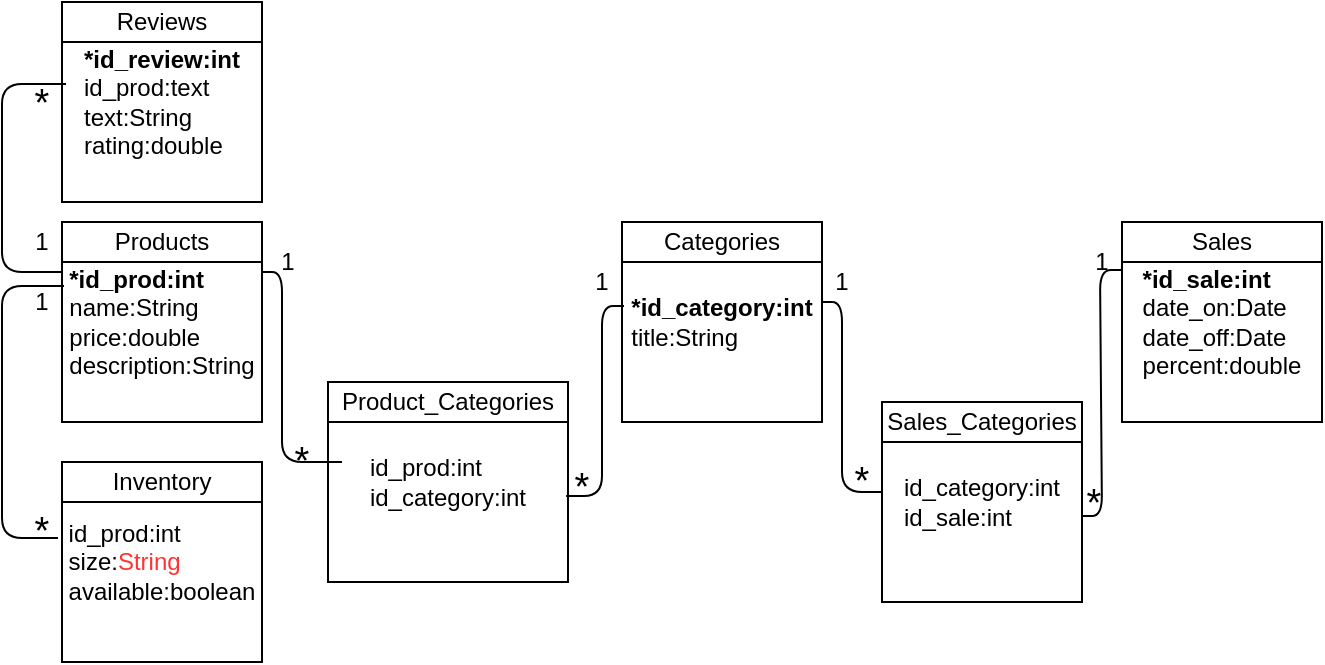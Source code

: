 <mxfile version="13.3.7" type="device"><diagram id="rbrwyUsZFdhbfDKjeJ5W" name="Page-1"><mxGraphModel dx="770" dy="559" grid="0" gridSize="10" guides="1" tooltips="1" connect="1" arrows="1" fold="1" page="1" pageScale="1" pageWidth="827" pageHeight="1169" math="0" shadow="0"><root><mxCell id="0"/><mxCell id="1" parent="0"/><mxCell id="4hlyAq234qrzfCpJDZel-2" value="&lt;div style=&quot;text-align: justify&quot;&gt;&lt;b&gt;*id_prod:int&lt;/b&gt;&lt;/div&gt;&lt;div style=&quot;text-align: justify&quot;&gt;name:String&lt;/div&gt;&lt;div style=&quot;text-align: justify&quot;&gt;price:double&lt;/div&gt;&lt;div style=&quot;text-align: justify&quot;&gt;description:String&lt;/div&gt;" style="shape=internalStorage;whiteSpace=wrap;html=1;backgroundOutline=1;dx=0;dy=20;" vertex="1" parent="1"><mxGeometry x="121" y="144" width="100" height="100" as="geometry"/></mxCell><mxCell id="4hlyAq234qrzfCpJDZel-3" value="Products" style="text;html=1;strokeColor=none;fillColor=none;align=center;verticalAlign=middle;whiteSpace=wrap;rounded=0;" vertex="1" parent="1"><mxGeometry x="151" y="144" width="40" height="20" as="geometry"/></mxCell><mxCell id="4hlyAq234qrzfCpJDZel-4" value="&lt;div style=&quot;text-align: justify&quot;&gt;id_prod:int&lt;/div&gt;&lt;div style=&quot;text-align: justify&quot;&gt;size:&lt;font color=&quot;#ff3333&quot;&gt;String&lt;/font&gt;&lt;/div&gt;&lt;div style=&quot;text-align: justify&quot;&gt;available:boolean&lt;/div&gt;" style="shape=internalStorage;whiteSpace=wrap;html=1;backgroundOutline=1;dx=0;dy=20;" vertex="1" parent="1"><mxGeometry x="121" y="264" width="100" height="100" as="geometry"/></mxCell><mxCell id="4hlyAq234qrzfCpJDZel-5" value="Inventory" style="text;html=1;strokeColor=none;fillColor=none;align=center;verticalAlign=middle;whiteSpace=wrap;rounded=0;" vertex="1" parent="1"><mxGeometry x="151" y="264" width="40" height="20" as="geometry"/></mxCell><mxCell id="4hlyAq234qrzfCpJDZel-6" value="&lt;div style=&quot;text-align: justify&quot;&gt;&lt;b&gt;*id_review:int&lt;/b&gt;&lt;/div&gt;&lt;div style=&quot;text-align: justify&quot;&gt;id_prod:text&lt;/div&gt;&lt;div style=&quot;text-align: justify&quot;&gt;text:String&lt;/div&gt;&lt;div style=&quot;text-align: justify&quot;&gt;rating:double&lt;/div&gt;" style="shape=internalStorage;whiteSpace=wrap;html=1;backgroundOutline=1;dx=0;dy=20;" vertex="1" parent="1"><mxGeometry x="121" y="34" width="100" height="100" as="geometry"/></mxCell><mxCell id="4hlyAq234qrzfCpJDZel-7" value="Reviews" style="text;html=1;strokeColor=none;fillColor=none;align=center;verticalAlign=middle;whiteSpace=wrap;rounded=0;" vertex="1" parent="1"><mxGeometry x="151" y="34" width="40" height="20" as="geometry"/></mxCell><mxCell id="4hlyAq234qrzfCpJDZel-10" value="&lt;div style=&quot;text-align: justify&quot;&gt;id_prod:int&lt;/div&gt;&lt;div style=&quot;text-align: justify&quot;&gt;id_category:int&lt;/div&gt;" style="shape=internalStorage;whiteSpace=wrap;html=1;backgroundOutline=1;dx=0;dy=20;" vertex="1" parent="1"><mxGeometry x="254" y="224" width="120" height="100" as="geometry"/></mxCell><mxCell id="4hlyAq234qrzfCpJDZel-11" value="Product_Categories" style="text;html=1;strokeColor=none;fillColor=none;align=center;verticalAlign=middle;whiteSpace=wrap;rounded=0;" vertex="1" parent="1"><mxGeometry x="294" y="224" width="40" height="20" as="geometry"/></mxCell><mxCell id="4hlyAq234qrzfCpJDZel-12" value="&lt;div style=&quot;text-align: justify&quot;&gt;&lt;b&gt;*id_category:int&lt;/b&gt;&lt;/div&gt;&lt;div style=&quot;text-align: justify&quot;&gt;title:String&lt;/div&gt;" style="shape=internalStorage;whiteSpace=wrap;html=1;backgroundOutline=1;dx=0;dy=20;" vertex="1" parent="1"><mxGeometry x="401" y="144" width="100" height="100" as="geometry"/></mxCell><mxCell id="4hlyAq234qrzfCpJDZel-13" value="Categories" style="text;html=1;strokeColor=none;fillColor=none;align=center;verticalAlign=middle;whiteSpace=wrap;rounded=0;" vertex="1" parent="1"><mxGeometry x="431" y="144" width="40" height="20" as="geometry"/></mxCell><mxCell id="4hlyAq234qrzfCpJDZel-14" value="&lt;div style=&quot;text-align: justify&quot;&gt;id_category:int&lt;/div&gt;&lt;div style=&quot;text-align: justify&quot;&gt;id_sale:int&lt;/div&gt;" style="shape=internalStorage;whiteSpace=wrap;html=1;backgroundOutline=1;dx=0;dy=20;" vertex="1" parent="1"><mxGeometry x="531" y="234" width="100" height="100" as="geometry"/></mxCell><mxCell id="4hlyAq234qrzfCpJDZel-15" value="Sales_Categories" style="text;html=1;strokeColor=none;fillColor=none;align=center;verticalAlign=middle;whiteSpace=wrap;rounded=0;" vertex="1" parent="1"><mxGeometry x="561" y="234" width="40" height="20" as="geometry"/></mxCell><mxCell id="4hlyAq234qrzfCpJDZel-18" value="&lt;div style=&quot;text-align: justify&quot;&gt;&lt;b&gt;*id_sale:int&lt;/b&gt;&lt;/div&gt;&lt;div style=&quot;text-align: justify&quot;&gt;date_on:Date&lt;/div&gt;&lt;div style=&quot;text-align: justify&quot;&gt;date_off:Date&lt;/div&gt;&lt;div style=&quot;text-align: justify&quot;&gt;percent:double&lt;/div&gt;" style="shape=internalStorage;whiteSpace=wrap;html=1;backgroundOutline=1;dx=0;dy=20;" vertex="1" parent="1"><mxGeometry x="651" y="144" width="100" height="100" as="geometry"/></mxCell><mxCell id="4hlyAq234qrzfCpJDZel-19" value="Sales" style="text;html=1;strokeColor=none;fillColor=none;align=center;verticalAlign=middle;whiteSpace=wrap;rounded=0;" vertex="1" parent="1"><mxGeometry x="681" y="144" width="40" height="20" as="geometry"/></mxCell><mxCell id="4hlyAq234qrzfCpJDZel-20" value="" style="endArrow=none;html=1;entryX=0.01;entryY=0.32;entryDx=0;entryDy=0;exitX=-0.02;exitY=0.38;exitDx=0;exitDy=0;exitPerimeter=0;entryPerimeter=0;" edge="1" parent="1" source="4hlyAq234qrzfCpJDZel-4" target="4hlyAq234qrzfCpJDZel-2"><mxGeometry width="50" height="50" relative="1" as="geometry"><mxPoint x="111" y="214" as="sourcePoint"/><mxPoint x="161" y="164" as="targetPoint"/><Array as="points"><mxPoint x="91" y="302"/><mxPoint x="91" y="176"/></Array></mxGeometry></mxCell><mxCell id="4hlyAq234qrzfCpJDZel-21" value="" style="endArrow=none;html=1;entryX=0.02;entryY=0.41;entryDx=0;entryDy=0;exitX=0;exitY=0.25;exitDx=0;exitDy=0;entryPerimeter=0;" edge="1" parent="1" source="4hlyAq234qrzfCpJDZel-2" target="4hlyAq234qrzfCpJDZel-6"><mxGeometry width="50" height="50" relative="1" as="geometry"><mxPoint x="91" y="174" as="sourcePoint"/><mxPoint x="151" y="54" as="targetPoint"/><Array as="points"><mxPoint x="91" y="169"/><mxPoint x="91" y="75"/></Array></mxGeometry></mxCell><mxCell id="4hlyAq234qrzfCpJDZel-22" value="" style="endArrow=none;html=1;entryX=1;entryY=0.25;entryDx=0;entryDy=0;" edge="1" parent="1" target="4hlyAq234qrzfCpJDZel-2"><mxGeometry width="50" height="50" relative="1" as="geometry"><mxPoint x="261" y="264" as="sourcePoint"/><mxPoint x="261" y="164" as="targetPoint"/><Array as="points"><mxPoint x="231" y="264"/><mxPoint x="231" y="169"/></Array></mxGeometry></mxCell><mxCell id="4hlyAq234qrzfCpJDZel-26" value="" style="endArrow=none;html=1;entryX=0.01;entryY=0.42;entryDx=0;entryDy=0;entryPerimeter=0;exitX=0.992;exitY=0.57;exitDx=0;exitDy=0;exitPerimeter=0;" edge="1" parent="1" source="4hlyAq234qrzfCpJDZel-10" target="4hlyAq234qrzfCpJDZel-12"><mxGeometry width="50" height="50" relative="1" as="geometry"><mxPoint x="381" y="224" as="sourcePoint"/><mxPoint x="431" y="174" as="targetPoint"/><Array as="points"><mxPoint x="391" y="281"/><mxPoint x="391" y="186"/></Array></mxGeometry></mxCell><mxCell id="4hlyAq234qrzfCpJDZel-27" value="" style="endArrow=none;html=1;entryX=1;entryY=0.25;entryDx=0;entryDy=0;" edge="1" parent="1"><mxGeometry width="50" height="50" relative="1" as="geometry"><mxPoint x="531" y="279" as="sourcePoint"/><mxPoint x="501" y="184" as="targetPoint"/><Array as="points"><mxPoint x="511" y="279"/><mxPoint x="511" y="184"/></Array></mxGeometry></mxCell><mxCell id="4hlyAq234qrzfCpJDZel-28" value="" style="endArrow=none;html=1;entryX=0.01;entryY=0.42;entryDx=0;entryDy=0;entryPerimeter=0;exitX=1;exitY=0.57;exitDx=0;exitDy=0;exitPerimeter=0;" edge="1" parent="1" source="4hlyAq234qrzfCpJDZel-14"><mxGeometry width="50" height="50" relative="1" as="geometry"><mxPoint x="623.96" y="244" as="sourcePoint"/><mxPoint x="651" y="168" as="targetPoint"/><Array as="points"><mxPoint x="641" y="291"/><mxPoint x="640" y="168"/></Array></mxGeometry></mxCell><mxCell id="4hlyAq234qrzfCpJDZel-29" value="1" style="text;html=1;strokeColor=none;fillColor=none;align=center;verticalAlign=middle;whiteSpace=wrap;rounded=0;" vertex="1" parent="1"><mxGeometry x="91" y="144" width="40" height="20" as="geometry"/></mxCell><mxCell id="4hlyAq234qrzfCpJDZel-30" value="1" style="text;html=1;strokeColor=none;fillColor=none;align=center;verticalAlign=middle;whiteSpace=wrap;rounded=0;" vertex="1" parent="1"><mxGeometry x="91" y="174" width="40" height="20" as="geometry"/></mxCell><mxCell id="4hlyAq234qrzfCpJDZel-31" value="1" style="text;html=1;strokeColor=none;fillColor=none;align=center;verticalAlign=middle;whiteSpace=wrap;rounded=0;" vertex="1" parent="1"><mxGeometry x="214" y="154" width="40" height="20" as="geometry"/></mxCell><mxCell id="4hlyAq234qrzfCpJDZel-32" value="1" style="text;html=1;strokeColor=none;fillColor=none;align=center;verticalAlign=middle;whiteSpace=wrap;rounded=0;" vertex="1" parent="1"><mxGeometry x="491" y="164" width="40" height="20" as="geometry"/></mxCell><mxCell id="4hlyAq234qrzfCpJDZel-33" value="1" style="text;html=1;strokeColor=none;fillColor=none;align=center;verticalAlign=middle;whiteSpace=wrap;rounded=0;" vertex="1" parent="1"><mxGeometry x="371" y="164" width="40" height="20" as="geometry"/></mxCell><mxCell id="4hlyAq234qrzfCpJDZel-34" value="1" style="text;html=1;strokeColor=none;fillColor=none;align=center;verticalAlign=middle;whiteSpace=wrap;rounded=0;" vertex="1" parent="1"><mxGeometry x="621" y="154" width="40" height="20" as="geometry"/></mxCell><mxCell id="4hlyAq234qrzfCpJDZel-35" value="&lt;font style=&quot;font-size: 19px&quot;&gt;*&lt;/font&gt;" style="text;html=1;strokeColor=none;fillColor=none;align=center;verticalAlign=middle;whiteSpace=wrap;rounded=0;" vertex="1" parent="1"><mxGeometry x="91" y="289" width="40" height="20" as="geometry"/></mxCell><mxCell id="4hlyAq234qrzfCpJDZel-36" value="&lt;font style=&quot;font-size: 19px&quot;&gt;*&lt;/font&gt;" style="text;html=1;strokeColor=none;fillColor=none;align=center;verticalAlign=middle;whiteSpace=wrap;rounded=0;" vertex="1" parent="1"><mxGeometry x="91" y="75" width="40" height="20" as="geometry"/></mxCell><mxCell id="4hlyAq234qrzfCpJDZel-37" value="&lt;font style=&quot;font-size: 19px&quot;&gt;*&lt;/font&gt;" style="text;html=1;strokeColor=none;fillColor=none;align=center;verticalAlign=middle;whiteSpace=wrap;rounded=0;" vertex="1" parent="1"><mxGeometry x="221" y="254" width="40" height="20" as="geometry"/></mxCell><mxCell id="4hlyAq234qrzfCpJDZel-38" value="&lt;font style=&quot;font-size: 19px&quot;&gt;*&lt;/font&gt;" style="text;html=1;strokeColor=none;fillColor=none;align=center;verticalAlign=middle;whiteSpace=wrap;rounded=0;" vertex="1" parent="1"><mxGeometry x="361" y="267" width="40" height="20" as="geometry"/></mxCell><mxCell id="4hlyAq234qrzfCpJDZel-39" value="&lt;font style=&quot;font-size: 19px&quot;&gt;*&lt;/font&gt;" style="text;html=1;strokeColor=none;fillColor=none;align=center;verticalAlign=middle;whiteSpace=wrap;rounded=0;" vertex="1" parent="1"><mxGeometry x="617" y="275" width="40" height="20" as="geometry"/></mxCell><mxCell id="4hlyAq234qrzfCpJDZel-41" value="&lt;font style=&quot;font-size: 19px&quot;&gt;*&lt;/font&gt;" style="text;html=1;strokeColor=none;fillColor=none;align=center;verticalAlign=middle;whiteSpace=wrap;rounded=0;" vertex="1" parent="1"><mxGeometry x="501" y="264" width="40" height="20" as="geometry"/></mxCell></root></mxGraphModel></diagram></mxfile>